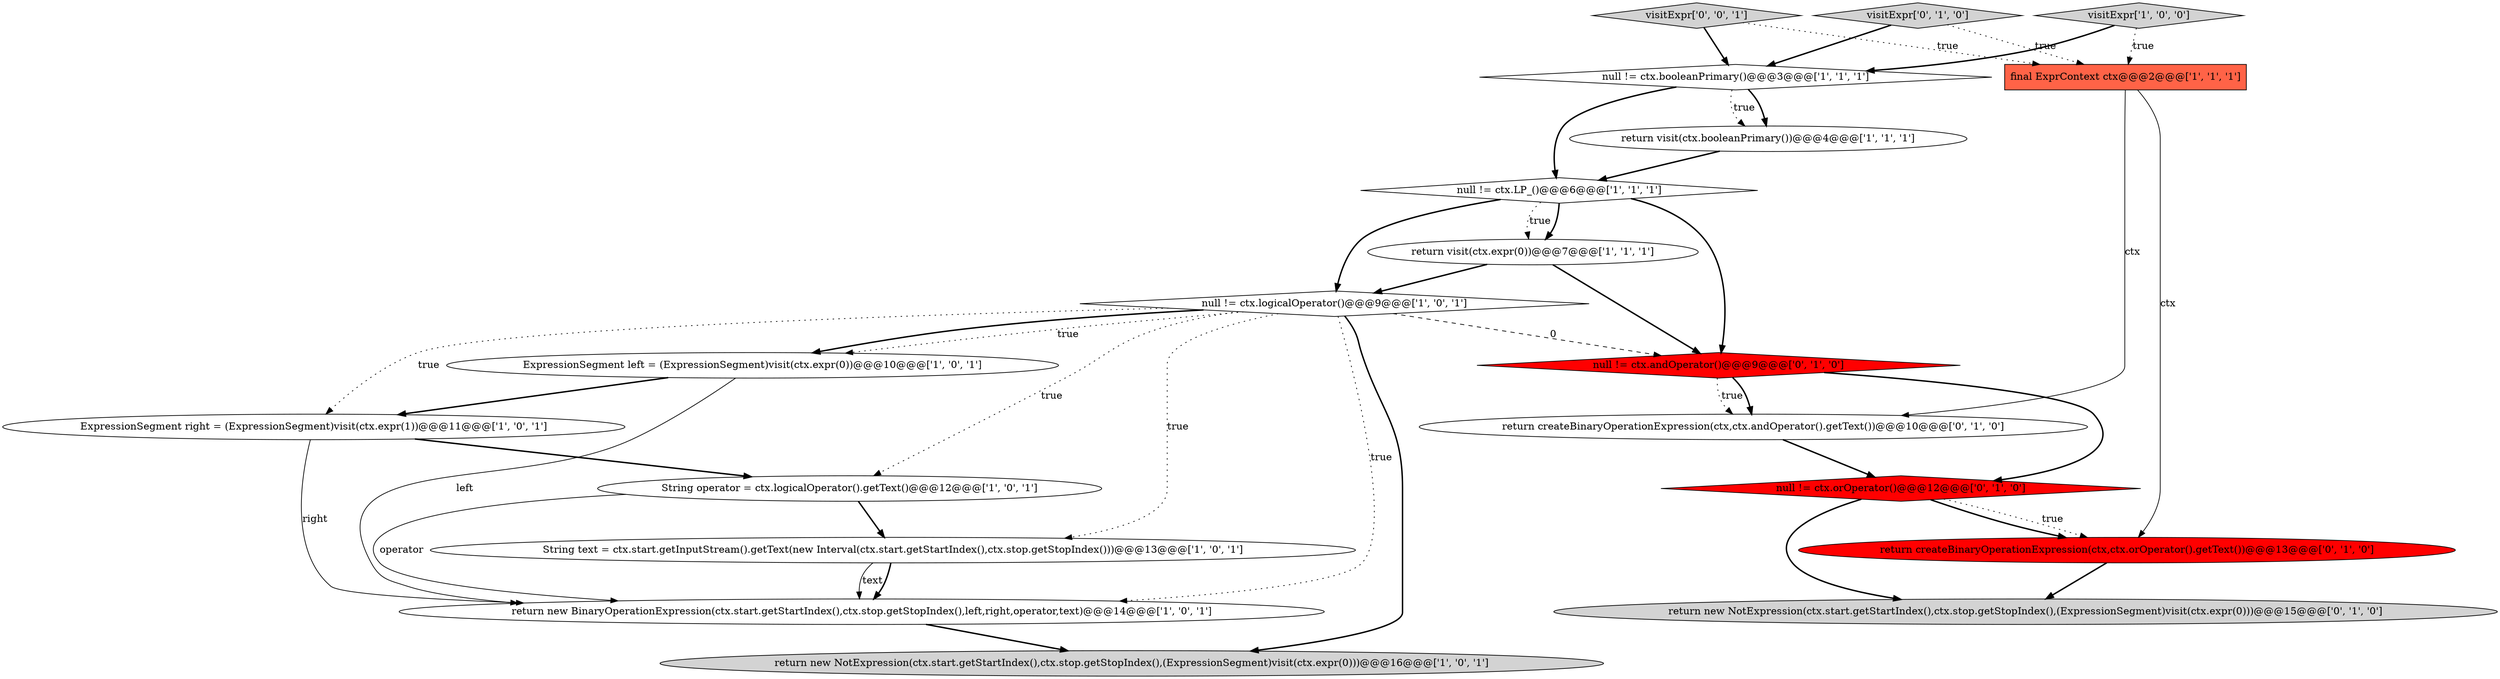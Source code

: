 digraph {
9 [style = filled, label = "return visit(ctx.expr(0))@@@7@@@['1', '1', '1']", fillcolor = white, shape = ellipse image = "AAA0AAABBB1BBB"];
11 [style = filled, label = "return new BinaryOperationExpression(ctx.start.getStartIndex(),ctx.stop.getStopIndex(),left,right,operator,text)@@@14@@@['1', '0', '1']", fillcolor = white, shape = ellipse image = "AAA0AAABBB1BBB"];
7 [style = filled, label = "String text = ctx.start.getInputStream().getText(new Interval(ctx.start.getStartIndex(),ctx.stop.getStopIndex()))@@@13@@@['1', '0', '1']", fillcolor = white, shape = ellipse image = "AAA0AAABBB1BBB"];
15 [style = filled, label = "visitExpr['0', '1', '0']", fillcolor = lightgray, shape = diamond image = "AAA0AAABBB2BBB"];
19 [style = filled, label = "visitExpr['0', '0', '1']", fillcolor = lightgray, shape = diamond image = "AAA0AAABBB3BBB"];
14 [style = filled, label = "null != ctx.orOperator()@@@12@@@['0', '1', '0']", fillcolor = red, shape = diamond image = "AAA1AAABBB2BBB"];
6 [style = filled, label = "return visit(ctx.booleanPrimary())@@@4@@@['1', '1', '1']", fillcolor = white, shape = ellipse image = "AAA0AAABBB1BBB"];
17 [style = filled, label = "null != ctx.andOperator()@@@9@@@['0', '1', '0']", fillcolor = red, shape = diamond image = "AAA1AAABBB2BBB"];
10 [style = filled, label = "final ExprContext ctx@@@2@@@['1', '1', '1']", fillcolor = tomato, shape = box image = "AAA0AAABBB1BBB"];
8 [style = filled, label = "null != ctx.logicalOperator()@@@9@@@['1', '0', '1']", fillcolor = white, shape = diamond image = "AAA0AAABBB1BBB"];
1 [style = filled, label = "String operator = ctx.logicalOperator().getText()@@@12@@@['1', '0', '1']", fillcolor = white, shape = ellipse image = "AAA0AAABBB1BBB"];
3 [style = filled, label = "return new NotExpression(ctx.start.getStartIndex(),ctx.stop.getStopIndex(),(ExpressionSegment)visit(ctx.expr(0)))@@@16@@@['1', '0', '1']", fillcolor = lightgray, shape = ellipse image = "AAA0AAABBB1BBB"];
13 [style = filled, label = "return new NotExpression(ctx.start.getStartIndex(),ctx.stop.getStopIndex(),(ExpressionSegment)visit(ctx.expr(0)))@@@15@@@['0', '1', '0']", fillcolor = lightgray, shape = ellipse image = "AAA0AAABBB2BBB"];
4 [style = filled, label = "ExpressionSegment left = (ExpressionSegment)visit(ctx.expr(0))@@@10@@@['1', '0', '1']", fillcolor = white, shape = ellipse image = "AAA0AAABBB1BBB"];
18 [style = filled, label = "return createBinaryOperationExpression(ctx,ctx.andOperator().getText())@@@10@@@['0', '1', '0']", fillcolor = white, shape = ellipse image = "AAA0AAABBB2BBB"];
5 [style = filled, label = "visitExpr['1', '0', '0']", fillcolor = lightgray, shape = diamond image = "AAA0AAABBB1BBB"];
12 [style = filled, label = "null != ctx.booleanPrimary()@@@3@@@['1', '1', '1']", fillcolor = white, shape = diamond image = "AAA0AAABBB1BBB"];
0 [style = filled, label = "ExpressionSegment right = (ExpressionSegment)visit(ctx.expr(1))@@@11@@@['1', '0', '1']", fillcolor = white, shape = ellipse image = "AAA0AAABBB1BBB"];
2 [style = filled, label = "null != ctx.LP_()@@@6@@@['1', '1', '1']", fillcolor = white, shape = diamond image = "AAA0AAABBB1BBB"];
16 [style = filled, label = "return createBinaryOperationExpression(ctx,ctx.orOperator().getText())@@@13@@@['0', '1', '0']", fillcolor = red, shape = ellipse image = "AAA1AAABBB2BBB"];
19->10 [style = dotted, label="true"];
2->17 [style = bold, label=""];
14->16 [style = bold, label=""];
7->11 [style = solid, label="text"];
16->13 [style = bold, label=""];
7->11 [style = bold, label=""];
17->18 [style = dotted, label="true"];
19->12 [style = bold, label=""];
5->10 [style = dotted, label="true"];
10->18 [style = solid, label="ctx"];
8->3 [style = bold, label=""];
4->11 [style = solid, label="left"];
8->7 [style = dotted, label="true"];
9->17 [style = bold, label=""];
15->10 [style = dotted, label="true"];
2->9 [style = bold, label=""];
9->8 [style = bold, label=""];
12->6 [style = bold, label=""];
1->7 [style = bold, label=""];
8->4 [style = dotted, label="true"];
4->0 [style = bold, label=""];
10->16 [style = solid, label="ctx"];
6->2 [style = bold, label=""];
14->16 [style = dotted, label="true"];
8->1 [style = dotted, label="true"];
12->2 [style = bold, label=""];
2->9 [style = dotted, label="true"];
5->12 [style = bold, label=""];
12->6 [style = dotted, label="true"];
11->3 [style = bold, label=""];
17->14 [style = bold, label=""];
0->1 [style = bold, label=""];
0->11 [style = solid, label="right"];
1->11 [style = solid, label="operator"];
8->11 [style = dotted, label="true"];
8->17 [style = dashed, label="0"];
8->0 [style = dotted, label="true"];
15->12 [style = bold, label=""];
8->4 [style = bold, label=""];
14->13 [style = bold, label=""];
18->14 [style = bold, label=""];
17->18 [style = bold, label=""];
2->8 [style = bold, label=""];
}
